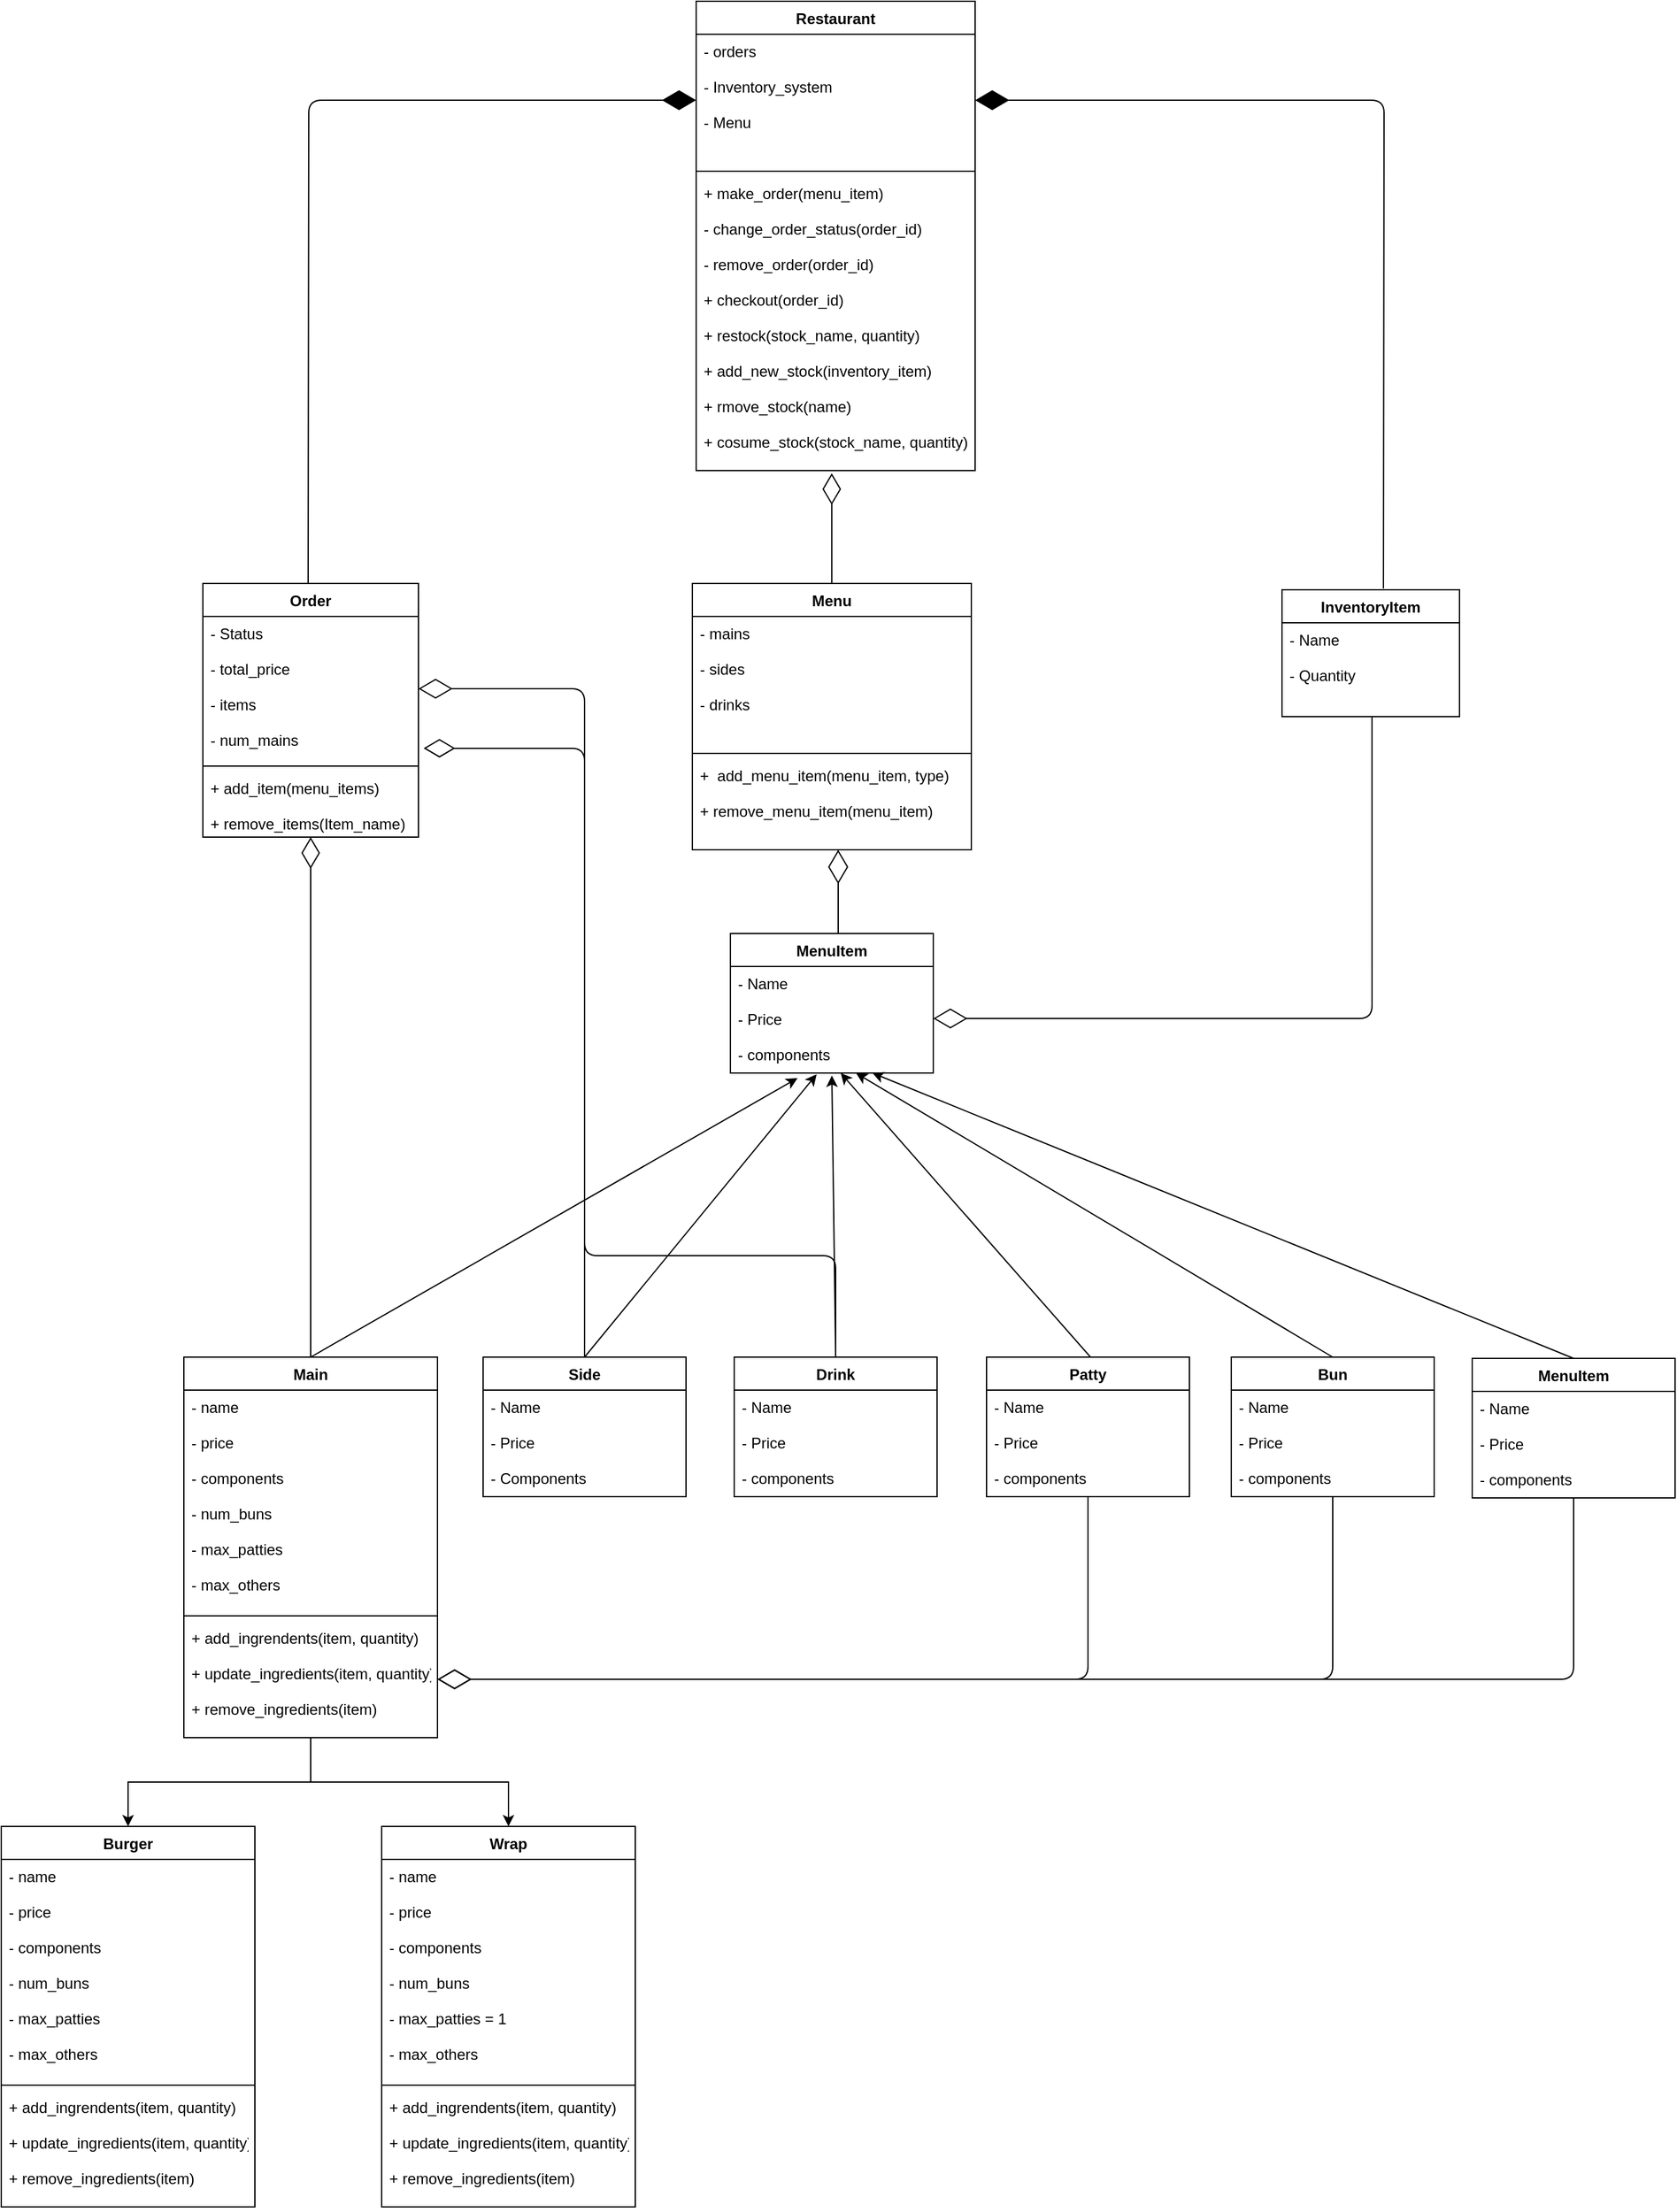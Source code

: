<mxfile version="10.5.4" type="device"><diagram id="9Qco0X-_0melpZKpdpBS" name="Page-1"><mxGraphModel dx="1078" dy="2174" grid="1" gridSize="10" guides="1" tooltips="1" connect="1" arrows="1" fold="1" page="1" pageScale="1" pageWidth="1500" pageHeight="1169" math="0" shadow="0"><root><mxCell id="0"/><mxCell id="1" parent="0"/><mxCell id="YEXgMxl5qk1P8p7WzG1X-2" value="Restaurant" style="swimlane;fontStyle=1;align=center;verticalAlign=top;childLayout=stackLayout;horizontal=1;startSize=26;horizontalStack=0;resizeParent=1;resizeParentMax=0;resizeLast=0;collapsible=1;marginBottom=0;" parent="1" vertex="1"><mxGeometry x="608" y="-139" width="220" height="370" as="geometry"/></mxCell><mxCell id="YEXgMxl5qk1P8p7WzG1X-3" value="- orders&#10;&#10;- Inventory_system&#10;&#10;- Menu&#10;" style="text;strokeColor=none;fillColor=none;align=left;verticalAlign=top;spacingLeft=4;spacingRight=4;overflow=hidden;rotatable=0;points=[[0,0.5],[1,0.5]];portConstraint=eastwest;" parent="YEXgMxl5qk1P8p7WzG1X-2" vertex="1"><mxGeometry y="26" width="220" height="104" as="geometry"/></mxCell><mxCell id="_MdNV8nAoi_xvzcEjTm3-1" value="" style="line;strokeWidth=1;fillColor=none;align=left;verticalAlign=middle;spacingTop=-1;spacingLeft=3;spacingRight=3;rotatable=0;labelPosition=right;points=[];portConstraint=eastwest;" parent="YEXgMxl5qk1P8p7WzG1X-2" vertex="1"><mxGeometry y="130" width="220" height="8" as="geometry"/></mxCell><mxCell id="_MdNV8nAoi_xvzcEjTm3-2" value="+ make_order(menu_item)&#10;&#10;- change_order_status(order_id)&#10;&#10;- remove_order(order_id)&#10;&#10;+ checkout(order_id)&#10;&#10;+ restock(stock_name, quantity)&#10;&#10;+ add_new_stock(inventory_item)&#10;&#10;+ rmove_stock(name)&#10;&#10;+ cosume_stock(stock_name, quantity)&#10;" style="text;strokeColor=none;fillColor=none;align=left;verticalAlign=top;spacingLeft=4;spacingRight=4;overflow=hidden;rotatable=0;points=[[0,0.5],[1,0.5]];portConstraint=eastwest;" parent="YEXgMxl5qk1P8p7WzG1X-2" vertex="1"><mxGeometry y="138" width="220" height="232" as="geometry"/></mxCell><mxCell id="_MdNV8nAoi_xvzcEjTm3-3" style="edgeStyle=none;rounded=0;orthogonalLoop=1;jettySize=auto;html=1;entryX=0.486;entryY=1.009;entryDx=0;entryDy=0;entryPerimeter=0;endArrow=diamondThin;endFill=0;endSize=22;" parent="1" source="YEXgMxl5qk1P8p7WzG1X-57" target="_MdNV8nAoi_xvzcEjTm3-2" edge="1"><mxGeometry relative="1" as="geometry"/></mxCell><mxCell id="YEXgMxl5qk1P8p7WzG1X-57" value="Menu" style="swimlane;fontStyle=1;align=center;verticalAlign=top;childLayout=stackLayout;horizontal=1;startSize=26;horizontalStack=0;resizeParent=1;resizeParentMax=0;resizeLast=0;collapsible=1;marginBottom=0;" parent="1" vertex="1"><mxGeometry x="605" y="320" width="220" height="210" as="geometry"/></mxCell><mxCell id="YEXgMxl5qk1P8p7WzG1X-58" value="- mains&#10;&#10;- sides&#10;&#10;- drinks" style="text;strokeColor=none;fillColor=none;align=left;verticalAlign=top;spacingLeft=4;spacingRight=4;overflow=hidden;rotatable=0;points=[[0,0.5],[1,0.5]];portConstraint=eastwest;" parent="YEXgMxl5qk1P8p7WzG1X-57" vertex="1"><mxGeometry y="26" width="220" height="104" as="geometry"/></mxCell><mxCell id="YEXgMxl5qk1P8p7WzG1X-59" value="" style="line;strokeWidth=1;fillColor=none;align=left;verticalAlign=middle;spacingTop=-1;spacingLeft=3;spacingRight=3;rotatable=0;labelPosition=right;points=[];portConstraint=eastwest;" parent="YEXgMxl5qk1P8p7WzG1X-57" vertex="1"><mxGeometry y="130" width="220" height="8" as="geometry"/></mxCell><mxCell id="YEXgMxl5qk1P8p7WzG1X-60" value="+  add_menu_item(menu_item, type)&#10;&#10;+ remove_menu_item(menu_item)&#10;&#10;" style="text;strokeColor=none;fillColor=none;align=left;verticalAlign=top;spacingLeft=4;spacingRight=4;overflow=hidden;rotatable=0;points=[[0,0.5],[1,0.5]];portConstraint=eastwest;" parent="YEXgMxl5qk1P8p7WzG1X-57" vertex="1"><mxGeometry y="138" width="220" height="72" as="geometry"/></mxCell><mxCell id="YEXgMxl5qk1P8p7WzG1X-24" style="edgeStyle=orthogonalEdgeStyle;rounded=1;orthogonalLoop=1;jettySize=auto;html=1;entryX=0;entryY=0.5;entryDx=0;entryDy=0;endFill=1;endArrow=diamondThin;endSize=24;" parent="1" target="YEXgMxl5qk1P8p7WzG1X-3" edge="1"><mxGeometry relative="1" as="geometry"><mxPoint x="302" y="320" as="sourcePoint"/></mxGeometry></mxCell><mxCell id="YEXgMxl5qk1P8p7WzG1X-31" style="edgeStyle=orthogonalEdgeStyle;rounded=1;orthogonalLoop=1;jettySize=auto;html=1;entryX=1;entryY=0.5;entryDx=0;entryDy=0;endFill=1;endArrow=diamondThin;endSize=24;" parent="1" target="YEXgMxl5qk1P8p7WzG1X-3" edge="1"><mxGeometry relative="1" as="geometry"><mxPoint x="1150" y="324" as="sourcePoint"/></mxGeometry></mxCell><mxCell id="YEXgMxl5qk1P8p7WzG1X-96" style="edgeStyle=orthogonalEdgeStyle;rounded=1;orthogonalLoop=1;jettySize=auto;html=1;entryX=0.5;entryY=1;entryDx=0;entryDy=0;entryPerimeter=0;endFill=0;endArrow=diamondThin;endSize=24;" parent="1" edge="1"><mxGeometry relative="1" as="geometry"><mxPoint x="720" y="596" as="sourcePoint"/><mxPoint x="720" y="530" as="targetPoint"/><Array as="points"><mxPoint x="720" y="560"/><mxPoint x="720" y="560"/></Array></mxGeometry></mxCell><mxCell id="YEXgMxl5qk1P8p7WzG1X-33" value="MenuItem" style="swimlane;fontStyle=1;align=center;verticalAlign=top;childLayout=stackLayout;horizontal=1;startSize=26;horizontalStack=0;resizeParent=1;resizeParentMax=0;resizeLast=0;collapsible=1;marginBottom=0;" parent="1" vertex="1"><mxGeometry x="635" y="596" width="160" height="110" as="geometry"/></mxCell><mxCell id="YEXgMxl5qk1P8p7WzG1X-34" value="- Name&#10;&#10;- Price&#10;&#10;- components&#10;" style="text;strokeColor=none;fillColor=none;align=left;verticalAlign=top;spacingLeft=4;spacingRight=4;overflow=hidden;rotatable=0;points=[[0,0.5],[1,0.5]];portConstraint=eastwest;" parent="YEXgMxl5qk1P8p7WzG1X-33" vertex="1"><mxGeometry y="26" width="160" height="84" as="geometry"/></mxCell><mxCell id="_MdNV8nAoi_xvzcEjTm3-11" style="edgeStyle=orthogonalEdgeStyle;rounded=1;orthogonalLoop=1;jettySize=auto;html=1;endArrow=diamondThin;endFill=0;endSize=22;entryX=1.024;entryY=0.912;entryDx=0;entryDy=0;entryPerimeter=0;" parent="1" source="YEXgMxl5qk1P8p7WzG1X-131" target="YEXgMxl5qk1P8p7WzG1X-39" edge="1"><mxGeometry relative="1" as="geometry"><mxPoint x="440" y="450" as="targetPoint"/><Array as="points"><mxPoint x="718" y="850"/><mxPoint x="520" y="850"/><mxPoint x="520" y="450"/></Array></mxGeometry></mxCell><mxCell id="YEXgMxl5qk1P8p7WzG1X-131" value="Drink" style="swimlane;fontStyle=1;align=center;verticalAlign=top;childLayout=stackLayout;horizontal=1;startSize=26;horizontalStack=0;resizeParent=1;resizeParentMax=0;resizeLast=0;collapsible=1;marginBottom=0;" parent="1" vertex="1"><mxGeometry x="638" y="930" width="160" height="110" as="geometry"/></mxCell><mxCell id="YEXgMxl5qk1P8p7WzG1X-132" value="- Name&#10;&#10;- Price&#10;&#10;- components&#10;" style="text;strokeColor=none;fillColor=none;align=left;verticalAlign=top;spacingLeft=4;spacingRight=4;overflow=hidden;rotatable=0;points=[[0,0.5],[1,0.5]];portConstraint=eastwest;" parent="YEXgMxl5qk1P8p7WzG1X-131" vertex="1"><mxGeometry y="26" width="160" height="84" as="geometry"/></mxCell><mxCell id="YEXgMxl5qk1P8p7WzG1X-165" style="edgeStyle=orthogonalEdgeStyle;rounded=1;orthogonalLoop=1;jettySize=auto;html=1;entryX=1;entryY=0.5;entryDx=0;entryDy=0;endFill=0;endArrow=diamondThin;endSize=24;" parent="1" source="YEXgMxl5qk1P8p7WzG1X-125" target="YEXgMxl5qk1P8p7WzG1X-80" edge="1"><mxGeometry relative="1" as="geometry"/></mxCell><mxCell id="YEXgMxl5qk1P8p7WzG1X-125" value="MenuItem" style="swimlane;fontStyle=1;align=center;verticalAlign=top;childLayout=stackLayout;horizontal=1;startSize=26;horizontalStack=0;resizeParent=1;resizeParentMax=0;resizeLast=0;collapsible=1;marginBottom=0;" parent="1" vertex="1"><mxGeometry x="1220" y="931" width="160" height="110" as="geometry"/></mxCell><mxCell id="YEXgMxl5qk1P8p7WzG1X-126" value="- Name&#10;&#10;- Price&#10;&#10;- components&#10;" style="text;strokeColor=none;fillColor=none;align=left;verticalAlign=top;spacingLeft=4;spacingRight=4;overflow=hidden;rotatable=0;points=[[0,0.5],[1,0.5]];portConstraint=eastwest;" parent="YEXgMxl5qk1P8p7WzG1X-125" vertex="1"><mxGeometry y="26" width="160" height="84" as="geometry"/></mxCell><mxCell id="YEXgMxl5qk1P8p7WzG1X-164" style="edgeStyle=orthogonalEdgeStyle;rounded=1;orthogonalLoop=1;jettySize=auto;html=1;entryX=1;entryY=0.5;entryDx=0;entryDy=0;endFill=0;endArrow=diamondThin;endSize=24;" parent="1" source="YEXgMxl5qk1P8p7WzG1X-120" target="YEXgMxl5qk1P8p7WzG1X-80" edge="1"><mxGeometry relative="1" as="geometry"/></mxCell><mxCell id="YEXgMxl5qk1P8p7WzG1X-120" value="Bun" style="swimlane;fontStyle=1;align=center;verticalAlign=top;childLayout=stackLayout;horizontal=1;startSize=26;horizontalStack=0;resizeParent=1;resizeParentMax=0;resizeLast=0;collapsible=1;marginBottom=0;" parent="1" vertex="1"><mxGeometry x="1030" y="930" width="160" height="110" as="geometry"/></mxCell><mxCell id="YEXgMxl5qk1P8p7WzG1X-121" value="- Name&#10;&#10;- Price&#10;&#10;- components&#10;" style="text;strokeColor=none;fillColor=none;align=left;verticalAlign=top;spacingLeft=4;spacingRight=4;overflow=hidden;rotatable=0;points=[[0,0.5],[1,0.5]];portConstraint=eastwest;" parent="YEXgMxl5qk1P8p7WzG1X-120" vertex="1"><mxGeometry y="26" width="160" height="84" as="geometry"/></mxCell><mxCell id="YEXgMxl5qk1P8p7WzG1X-162" style="edgeStyle=orthogonalEdgeStyle;rounded=1;orthogonalLoop=1;jettySize=auto;html=1;entryX=1;entryY=0.5;entryDx=0;entryDy=0;endFill=0;endArrow=diamondThin;endSize=24;" parent="1" source="YEXgMxl5qk1P8p7WzG1X-113" target="YEXgMxl5qk1P8p7WzG1X-80" edge="1"><mxGeometry relative="1" as="geometry"/></mxCell><mxCell id="YEXgMxl5qk1P8p7WzG1X-113" value="Patty" style="swimlane;fontStyle=1;align=center;verticalAlign=top;childLayout=stackLayout;horizontal=1;startSize=26;horizontalStack=0;resizeParent=1;resizeParentMax=0;resizeLast=0;collapsible=1;marginBottom=0;" parent="1" vertex="1"><mxGeometry x="837" y="930" width="160" height="110" as="geometry"/></mxCell><mxCell id="YEXgMxl5qk1P8p7WzG1X-114" value="- Name&#10;&#10;- Price&#10;&#10;- components&#10;" style="text;strokeColor=none;fillColor=none;align=left;verticalAlign=top;spacingLeft=4;spacingRight=4;overflow=hidden;rotatable=0;points=[[0,0.5],[1,0.5]];portConstraint=eastwest;" parent="YEXgMxl5qk1P8p7WzG1X-113" vertex="1"><mxGeometry y="26" width="160" height="84" as="geometry"/></mxCell><mxCell id="_MdNV8nAoi_xvzcEjTm3-6" style="edgeStyle=none;rounded=0;orthogonalLoop=1;jettySize=auto;html=1;endArrow=diamondThin;endFill=0;endSize=22;" parent="1" source="YEXgMxl5qk1P8p7WzG1X-77" target="YEXgMxl5qk1P8p7WzG1X-41" edge="1"><mxGeometry relative="1" as="geometry"/></mxCell><mxCell id="wAeJHwPKmRcZzxFf4zOR-5" value="" style="edgeStyle=orthogonalEdgeStyle;rounded=0;orthogonalLoop=1;jettySize=auto;html=1;" edge="1" parent="1" source="YEXgMxl5qk1P8p7WzG1X-77" target="wAeJHwPKmRcZzxFf4zOR-1"><mxGeometry relative="1" as="geometry"/></mxCell><mxCell id="wAeJHwPKmRcZzxFf4zOR-11" value="" style="edgeStyle=orthogonalEdgeStyle;rounded=0;orthogonalLoop=1;jettySize=auto;html=1;" edge="1" parent="1" source="YEXgMxl5qk1P8p7WzG1X-77" target="wAeJHwPKmRcZzxFf4zOR-7"><mxGeometry relative="1" as="geometry"/></mxCell><mxCell id="YEXgMxl5qk1P8p7WzG1X-77" value="Main" style="swimlane;fontStyle=1;align=center;verticalAlign=top;childLayout=stackLayout;horizontal=1;startSize=26;horizontalStack=0;resizeParent=1;resizeParentMax=0;resizeLast=0;collapsible=1;marginBottom=0;" parent="1" vertex="1"><mxGeometry x="204" y="930" width="200" height="300" as="geometry"/></mxCell><mxCell id="YEXgMxl5qk1P8p7WzG1X-78" value="- name&#10;&#10;- price&#10;&#10;- components&#10;&#10;- num_buns&#10;&#10;- max_patties&#10;&#10;- max_others" style="text;strokeColor=none;fillColor=none;align=left;verticalAlign=top;spacingLeft=4;spacingRight=4;overflow=hidden;rotatable=0;points=[[0,0.5],[1,0.5]];portConstraint=eastwest;" parent="YEXgMxl5qk1P8p7WzG1X-77" vertex="1"><mxGeometry y="26" width="200" height="174" as="geometry"/></mxCell><mxCell id="YEXgMxl5qk1P8p7WzG1X-79" value="" style="line;strokeWidth=1;fillColor=none;align=left;verticalAlign=middle;spacingTop=-1;spacingLeft=3;spacingRight=3;rotatable=0;labelPosition=right;points=[];portConstraint=eastwest;" parent="YEXgMxl5qk1P8p7WzG1X-77" vertex="1"><mxGeometry y="200" width="200" height="8" as="geometry"/></mxCell><mxCell id="YEXgMxl5qk1P8p7WzG1X-80" value="+ add_ingrendents(item, quantity)&#10;&#10;+ update_ingredients(item, quantity)&#10;&#10;+ remove_ingredients(item)" style="text;strokeColor=none;fillColor=none;align=left;verticalAlign=top;spacingLeft=4;spacingRight=4;overflow=hidden;rotatable=0;points=[[0,0.5],[1,0.5]];portConstraint=eastwest;" parent="YEXgMxl5qk1P8p7WzG1X-77" vertex="1"><mxGeometry y="208" width="200" height="92" as="geometry"/></mxCell><mxCell id="wAeJHwPKmRcZzxFf4zOR-7" value="Burger" style="swimlane;fontStyle=1;align=center;verticalAlign=top;childLayout=stackLayout;horizontal=1;startSize=26;horizontalStack=0;resizeParent=1;resizeParentMax=0;resizeLast=0;collapsible=1;marginBottom=0;" vertex="1" parent="1"><mxGeometry x="60" y="1300" width="200" height="300" as="geometry"/></mxCell><mxCell id="wAeJHwPKmRcZzxFf4zOR-8" value="- name&#10;&#10;- price&#10;&#10;- components&#10;&#10;- num_buns&#10;&#10;- max_patties&#10;&#10;- max_others" style="text;strokeColor=none;fillColor=none;align=left;verticalAlign=top;spacingLeft=4;spacingRight=4;overflow=hidden;rotatable=0;points=[[0,0.5],[1,0.5]];portConstraint=eastwest;" vertex="1" parent="wAeJHwPKmRcZzxFf4zOR-7"><mxGeometry y="26" width="200" height="174" as="geometry"/></mxCell><mxCell id="wAeJHwPKmRcZzxFf4zOR-9" value="" style="line;strokeWidth=1;fillColor=none;align=left;verticalAlign=middle;spacingTop=-1;spacingLeft=3;spacingRight=3;rotatable=0;labelPosition=right;points=[];portConstraint=eastwest;" vertex="1" parent="wAeJHwPKmRcZzxFf4zOR-7"><mxGeometry y="200" width="200" height="8" as="geometry"/></mxCell><mxCell id="wAeJHwPKmRcZzxFf4zOR-10" value="+ add_ingrendents(item, quantity)&#10;&#10;+ update_ingredients(item, quantity)&#10;&#10;+ remove_ingredients(item)" style="text;strokeColor=none;fillColor=none;align=left;verticalAlign=top;spacingLeft=4;spacingRight=4;overflow=hidden;rotatable=0;points=[[0,0.5],[1,0.5]];portConstraint=eastwest;" vertex="1" parent="wAeJHwPKmRcZzxFf4zOR-7"><mxGeometry y="208" width="200" height="92" as="geometry"/></mxCell><mxCell id="wAeJHwPKmRcZzxFf4zOR-1" value="Wrap" style="swimlane;fontStyle=1;align=center;verticalAlign=top;childLayout=stackLayout;horizontal=1;startSize=26;horizontalStack=0;resizeParent=1;resizeParentMax=0;resizeLast=0;collapsible=1;marginBottom=0;" vertex="1" parent="1"><mxGeometry x="360" y="1300" width="200" height="300" as="geometry"/></mxCell><mxCell id="wAeJHwPKmRcZzxFf4zOR-2" value="- name&#10;&#10;- price&#10;&#10;- components&#10;&#10;- num_buns&#10;&#10;- max_patties = 1&#10;&#10;- max_others" style="text;strokeColor=none;fillColor=none;align=left;verticalAlign=top;spacingLeft=4;spacingRight=4;overflow=hidden;rotatable=0;points=[[0,0.5],[1,0.5]];portConstraint=eastwest;" vertex="1" parent="wAeJHwPKmRcZzxFf4zOR-1"><mxGeometry y="26" width="200" height="174" as="geometry"/></mxCell><mxCell id="wAeJHwPKmRcZzxFf4zOR-3" value="" style="line;strokeWidth=1;fillColor=none;align=left;verticalAlign=middle;spacingTop=-1;spacingLeft=3;spacingRight=3;rotatable=0;labelPosition=right;points=[];portConstraint=eastwest;" vertex="1" parent="wAeJHwPKmRcZzxFf4zOR-1"><mxGeometry y="200" width="200" height="8" as="geometry"/></mxCell><mxCell id="wAeJHwPKmRcZzxFf4zOR-4" value="+ add_ingrendents(item, quantity)&#10;&#10;+ update_ingredients(item, quantity)&#10;&#10;+ remove_ingredients(item)" style="text;strokeColor=none;fillColor=none;align=left;verticalAlign=top;spacingLeft=4;spacingRight=4;overflow=hidden;rotatable=0;points=[[0,0.5],[1,0.5]];portConstraint=eastwest;" vertex="1" parent="wAeJHwPKmRcZzxFf4zOR-1"><mxGeometry y="208" width="200" height="92" as="geometry"/></mxCell><mxCell id="YEXgMxl5qk1P8p7WzG1X-38" value="Order" style="swimlane;fontStyle=1;align=center;verticalAlign=top;childLayout=stackLayout;horizontal=1;startSize=26;horizontalStack=0;resizeParent=1;resizeParentMax=0;resizeLast=0;collapsible=1;marginBottom=0;" parent="1" vertex="1"><mxGeometry x="219" y="320" width="170" height="200" as="geometry"/></mxCell><mxCell id="YEXgMxl5qk1P8p7WzG1X-39" value="- Status&#10;&#10;- total_price&#10;&#10;- items&#10;&#10;- num_mains&#10;&#10;" style="text;strokeColor=none;fillColor=none;align=left;verticalAlign=top;spacingLeft=4;spacingRight=4;overflow=hidden;rotatable=0;points=[[0,0.5],[1,0.5]];portConstraint=eastwest;" parent="YEXgMxl5qk1P8p7WzG1X-38" vertex="1"><mxGeometry y="26" width="170" height="114" as="geometry"/></mxCell><mxCell id="YEXgMxl5qk1P8p7WzG1X-40" value="" style="line;strokeWidth=1;fillColor=none;align=left;verticalAlign=middle;spacingTop=-1;spacingLeft=3;spacingRight=3;rotatable=0;labelPosition=right;points=[];portConstraint=eastwest;" parent="YEXgMxl5qk1P8p7WzG1X-38" vertex="1"><mxGeometry y="140" width="170" height="8" as="geometry"/></mxCell><mxCell id="YEXgMxl5qk1P8p7WzG1X-41" value="+ add_item(menu_items)&#10;&#10;+ remove_items(Item_name)&#10;&#10;" style="text;strokeColor=none;fillColor=none;align=left;verticalAlign=top;spacingLeft=4;spacingRight=4;overflow=hidden;rotatable=0;points=[[0,0.5],[1,0.5]];portConstraint=eastwest;" parent="YEXgMxl5qk1P8p7WzG1X-38" vertex="1"><mxGeometry y="148" width="170" height="52" as="geometry"/></mxCell><mxCell id="YEXgMxl5qk1P8p7WzG1X-174" style="edgeStyle=orthogonalEdgeStyle;rounded=1;orthogonalLoop=1;jettySize=auto;html=1;endFill=0;endArrow=diamondThin;endSize=24;" parent="1" source="YEXgMxl5qk1P8p7WzG1X-101" target="YEXgMxl5qk1P8p7WzG1X-39" edge="1"><mxGeometry relative="1" as="geometry"/></mxCell><mxCell id="YEXgMxl5qk1P8p7WzG1X-101" value="Side" style="swimlane;fontStyle=1;align=center;verticalAlign=top;childLayout=stackLayout;horizontal=1;startSize=26;horizontalStack=0;resizeParent=1;resizeParentMax=0;resizeLast=0;collapsible=1;marginBottom=0;" parent="1" vertex="1"><mxGeometry x="440" y="930" width="160" height="110" as="geometry"/></mxCell><mxCell id="YEXgMxl5qk1P8p7WzG1X-102" value="- Name&#10;&#10;- Price&#10;&#10;- Components&#10;" style="text;strokeColor=none;fillColor=none;align=left;verticalAlign=top;spacingLeft=4;spacingRight=4;overflow=hidden;rotatable=0;points=[[0,0.5],[1,0.5]];portConstraint=eastwest;" parent="YEXgMxl5qk1P8p7WzG1X-101" vertex="1"><mxGeometry y="26" width="160" height="84" as="geometry"/></mxCell><mxCell id="YEXgMxl5qk1P8p7WzG1X-181" value="" style="endArrow=classic;html=1;exitX=0.5;exitY=0;exitDx=0;exitDy=0;entryX=0.331;entryY=1.048;entryDx=0;entryDy=0;entryPerimeter=0;rounded=0;" parent="1" source="YEXgMxl5qk1P8p7WzG1X-77" target="YEXgMxl5qk1P8p7WzG1X-34" edge="1"><mxGeometry width="160" relative="1" as="geometry"><mxPoint x="60" y="1250" as="sourcePoint"/><mxPoint x="550" y="870" as="targetPoint"/></mxGeometry></mxCell><mxCell id="YEXgMxl5qk1P8p7WzG1X-183" value="" style="endArrow=classic;html=1;exitX=0.5;exitY=0;exitDx=0;exitDy=0;rounded=0;entryX=0.425;entryY=1.012;entryDx=0;entryDy=0;entryPerimeter=0;" parent="1" source="YEXgMxl5qk1P8p7WzG1X-101" target="YEXgMxl5qk1P8p7WzG1X-34" edge="1"><mxGeometry width="160" relative="1" as="geometry"><mxPoint x="314" y="940" as="sourcePoint"/><mxPoint x="720" y="710" as="targetPoint"/></mxGeometry></mxCell><mxCell id="YEXgMxl5qk1P8p7WzG1X-184" value="" style="endArrow=classic;html=1;exitX=0.5;exitY=0;exitDx=0;exitDy=0;entryX=0.5;entryY=1.024;entryDx=0;entryDy=0;entryPerimeter=0;rounded=0;" parent="1" source="YEXgMxl5qk1P8p7WzG1X-131" target="YEXgMxl5qk1P8p7WzG1X-34" edge="1"><mxGeometry width="160" relative="1" as="geometry"><mxPoint x="324" y="950" as="sourcePoint"/><mxPoint x="740" y="728" as="targetPoint"/></mxGeometry></mxCell><mxCell id="YEXgMxl5qk1P8p7WzG1X-188" value="" style="endArrow=classic;html=1;rounded=0;" parent="1" edge="1"><mxGeometry width="160" relative="1" as="geometry"><mxPoint x="919" y="930" as="sourcePoint"/><mxPoint x="722" y="706" as="targetPoint"/></mxGeometry></mxCell><mxCell id="YEXgMxl5qk1P8p7WzG1X-189" value="" style="endArrow=classic;html=1;exitX=0.5;exitY=0;exitDx=0;exitDy=0;rounded=0;entryX=0.7;entryY=1;entryDx=0;entryDy=0;entryPerimeter=0;" parent="1" source="YEXgMxl5qk1P8p7WzG1X-125" target="YEXgMxl5qk1P8p7WzG1X-34" edge="1"><mxGeometry width="160" relative="1" as="geometry"><mxPoint x="1090" y="855" as="sourcePoint"/><mxPoint x="720" y="710" as="targetPoint"/></mxGeometry></mxCell><mxCell id="YEXgMxl5qk1P8p7WzG1X-190" value="" style="endArrow=classic;html=1;exitX=0.5;exitY=0;exitDx=0;exitDy=0;rounded=0;entryX=0.619;entryY=1;entryDx=0;entryDy=0;entryPerimeter=0;" parent="1" source="YEXgMxl5qk1P8p7WzG1X-120" target="YEXgMxl5qk1P8p7WzG1X-34" edge="1"><mxGeometry width="160" relative="1" as="geometry"><mxPoint x="1010" y="920" as="sourcePoint"/><mxPoint x="720" y="710" as="targetPoint"/></mxGeometry></mxCell><mxCell id="YEXgMxl5qk1P8p7WzG1X-199" value="InventoryItem" style="swimlane;fontStyle=1;childLayout=stackLayout;horizontal=1;startSize=26;fillColor=none;horizontalStack=0;resizeParent=1;resizeParentMax=0;resizeLast=0;collapsible=1;marginBottom=0;" parent="1" vertex="1"><mxGeometry x="1070" y="325" width="140" height="100" as="geometry"/></mxCell><mxCell id="YEXgMxl5qk1P8p7WzG1X-200" value="- Name&#10;&#10;- Quantity" style="text;strokeColor=none;fillColor=none;align=left;verticalAlign=top;spacingLeft=4;spacingRight=4;overflow=hidden;rotatable=0;points=[[0,0.5],[1,0.5]];portConstraint=eastwest;" parent="YEXgMxl5qk1P8p7WzG1X-199" vertex="1"><mxGeometry y="26" width="140" height="74" as="geometry"/></mxCell><mxCell id="YEXgMxl5qk1P8p7WzG1X-204" style="orthogonalLoop=1;jettySize=auto;html=1;entryX=1;entryY=0.5;entryDx=0;entryDy=0;endArrow=diamondThin;exitX=0.507;exitY=1;exitDx=0;exitDy=0;rounded=1;endFill=0;endSize=24;exitPerimeter=0;" parent="1" source="YEXgMxl5qk1P8p7WzG1X-200" edge="1"><mxGeometry relative="1" as="geometry"><mxPoint x="1090" y="658.959" as="sourcePoint"/><mxPoint x="795" y="663" as="targetPoint"/><Array as="points"><mxPoint x="1141" y="663"/></Array></mxGeometry></mxCell></root></mxGraphModel></diagram></mxfile>